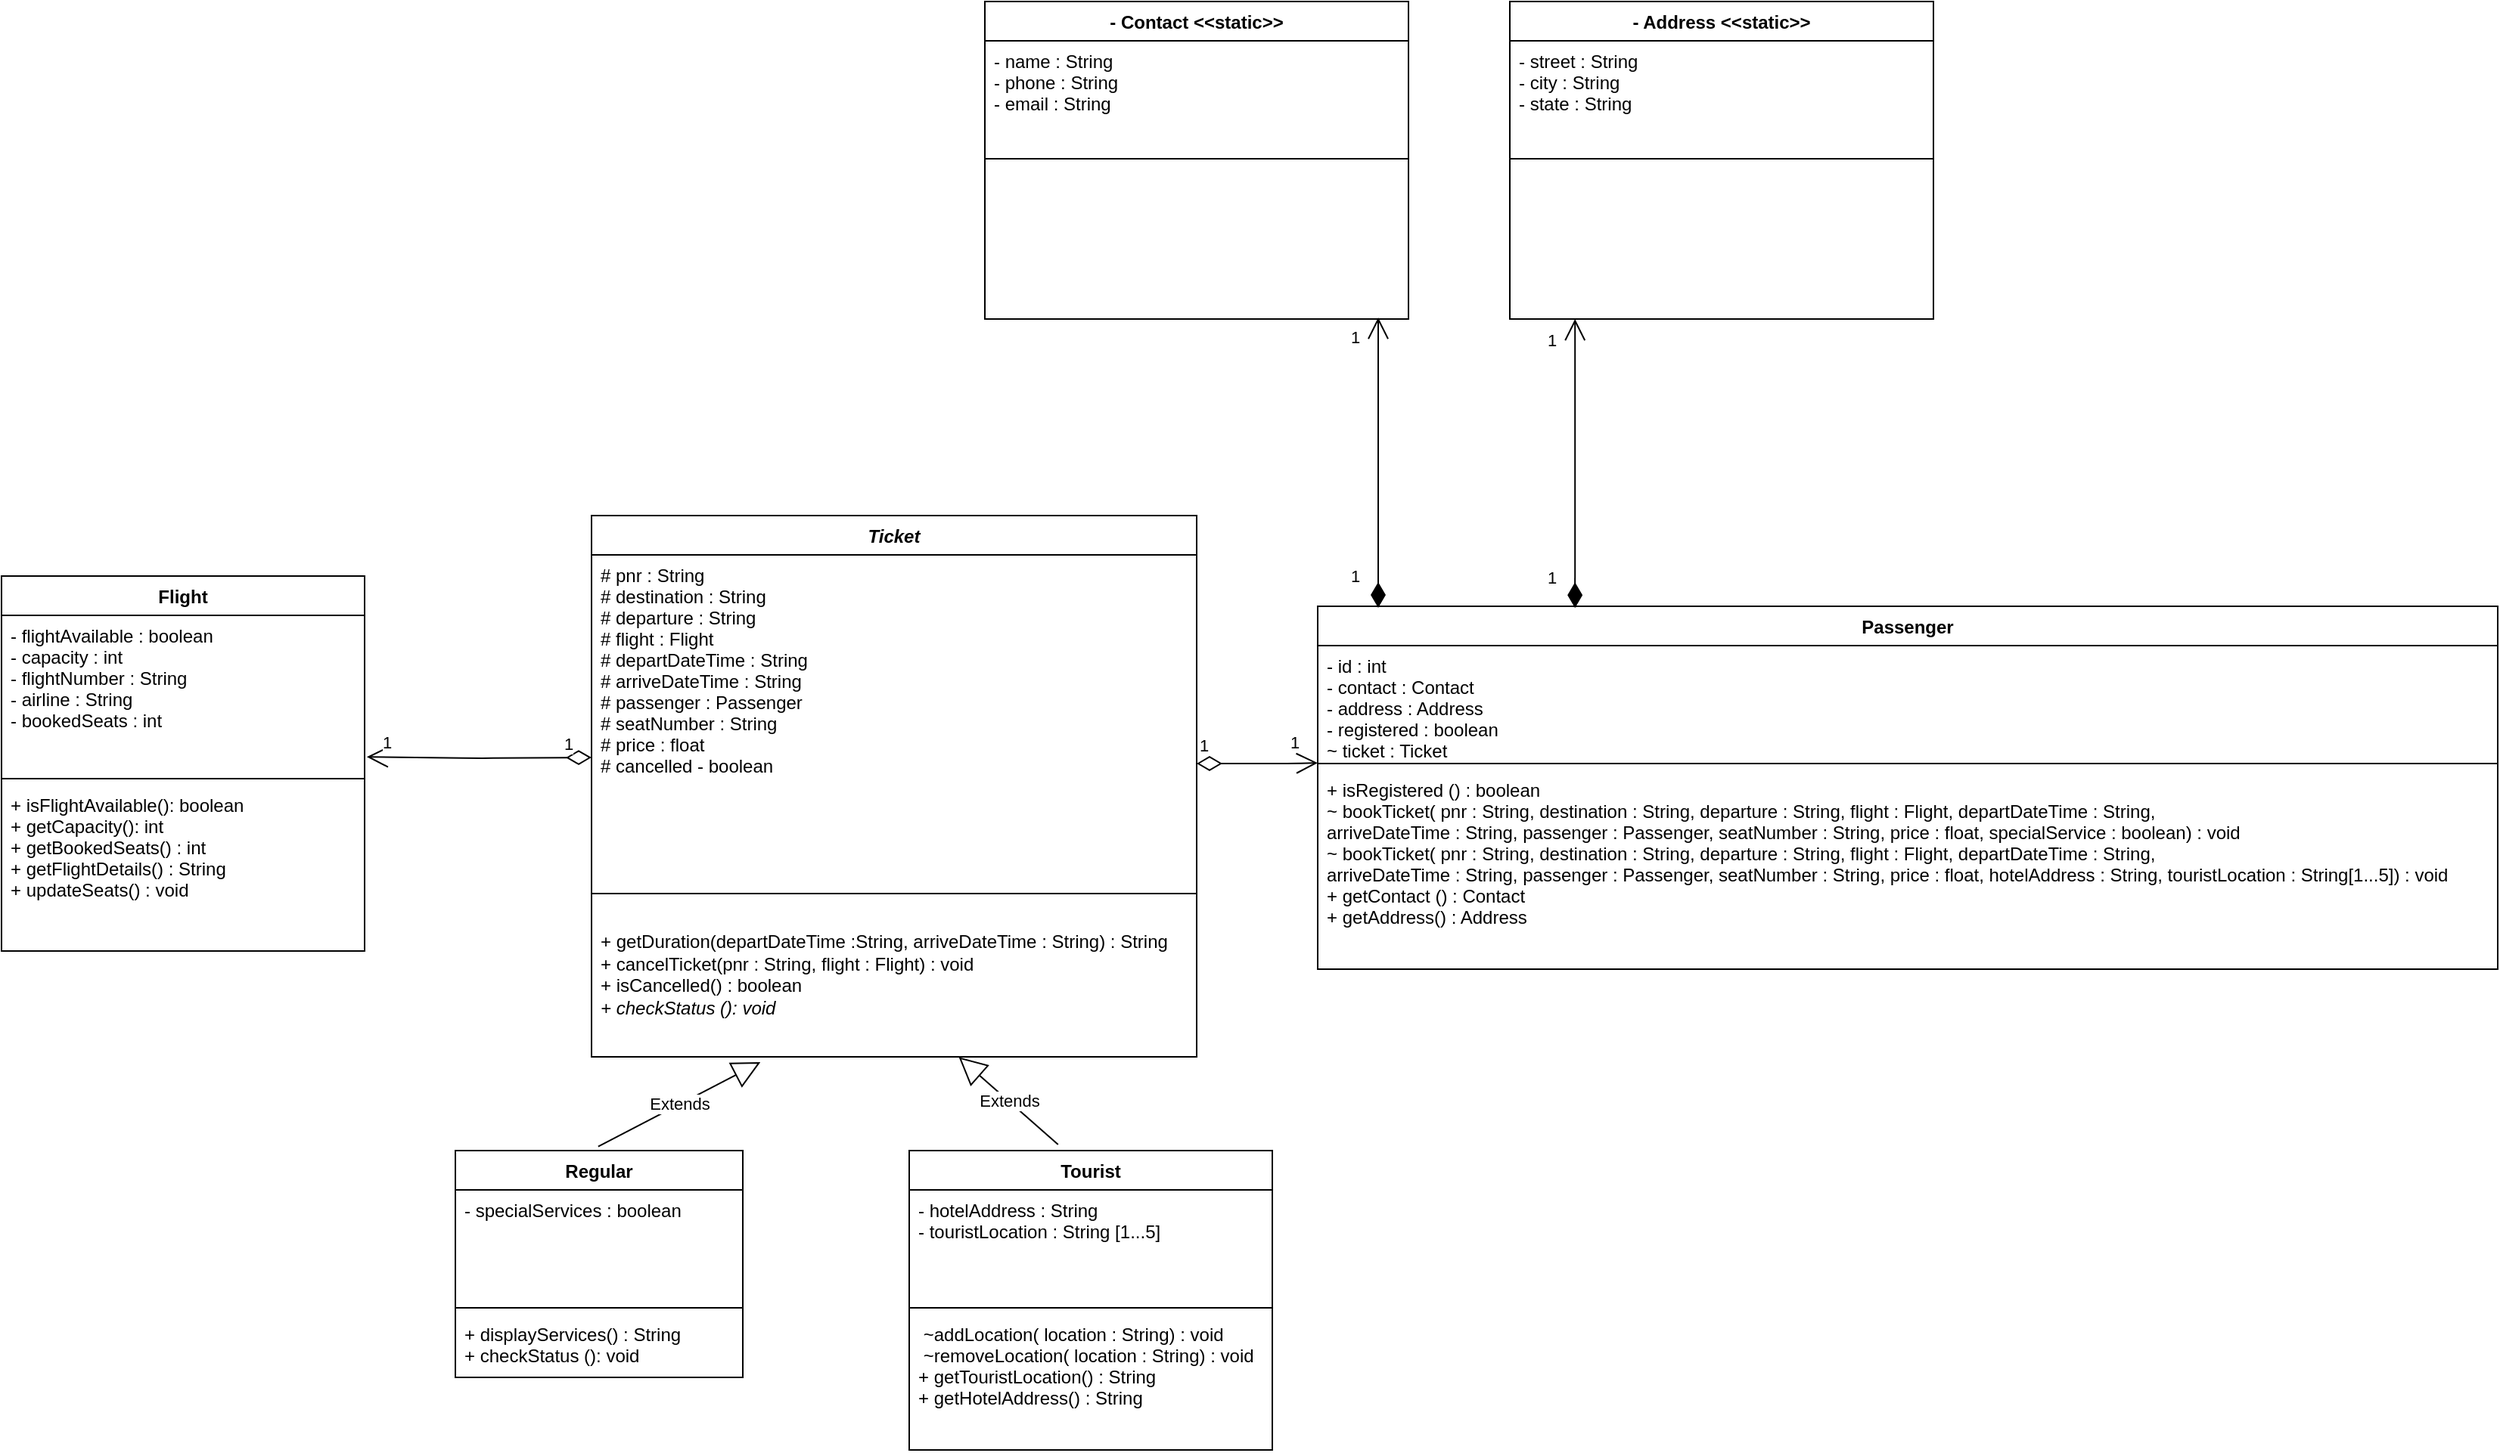 <mxfile version="14.6.13" type="device"><diagram id="ZOzMnLHkL213mvmrVxMB" name="Page-1"><mxGraphModel dx="2534" dy="2156" grid="1" gridSize="10" guides="1" tooltips="1" connect="1" arrows="1" fold="1" page="1" pageScale="1" pageWidth="827" pageHeight="1169" math="0" shadow="0"><root><mxCell id="0"/><mxCell id="1" parent="0"/><mxCell id="Yb7gYR3_Mwe4Zq__7tW3-1" value="Ticket" style="swimlane;fontStyle=3;align=center;verticalAlign=top;childLayout=stackLayout;horizontal=1;startSize=26;horizontalStack=0;resizeParent=1;resizeParentMax=0;resizeLast=0;collapsible=1;marginBottom=0;" parent="1" vertex="1"><mxGeometry x="220" y="270" width="400" height="358" as="geometry"/></mxCell><mxCell id="Yb7gYR3_Mwe4Zq__7tW3-2" value="# pnr : String&#10;# destination : String&#10;# departure : String&#10;# flight : Flight&#10;# departDateTime : String&#10;# arriveDateTime : String&#10;# passenger : Passenger&#10;# seatNumber : String&#10;# price : float&#10;# cancelled - boolean" style="text;strokeColor=none;fillColor=none;align=left;verticalAlign=top;spacingLeft=4;spacingRight=4;overflow=hidden;rotatable=0;points=[[0,0.5],[1,0.5]];portConstraint=eastwest;" parent="Yb7gYR3_Mwe4Zq__7tW3-1" vertex="1"><mxGeometry y="26" width="400" height="220" as="geometry"/></mxCell><mxCell id="Yb7gYR3_Mwe4Zq__7tW3-3" value="" style="line;strokeWidth=1;fillColor=none;align=left;verticalAlign=middle;spacingTop=-1;spacingLeft=3;spacingRight=3;rotatable=0;labelPosition=right;points=[];portConstraint=eastwest;" parent="Yb7gYR3_Mwe4Zq__7tW3-1" vertex="1"><mxGeometry y="246" width="400" height="8" as="geometry"/></mxCell><mxCell id="Yb7gYR3_Mwe4Zq__7tW3-4" value="&lt;br&gt;+ getDuration(departDateTime :String, arriveDateTime : String) : String&lt;br&gt;+ cancelTicket(pnr : String, flight : Flight) : void&amp;nbsp;&lt;br&gt;+ isCancelled() : boolean&lt;br&gt;&lt;i&gt;+ checkStatus (): void&lt;br&gt;&lt;/i&gt;" style="text;strokeColor=none;fillColor=none;align=left;verticalAlign=top;spacingLeft=4;spacingRight=4;overflow=hidden;rotatable=0;points=[[0,0.5],[1,0.5]];portConstraint=eastwest;fontStyle=0;html=1;" parent="Yb7gYR3_Mwe4Zq__7tW3-1" vertex="1"><mxGeometry y="254" width="400" height="104" as="geometry"/></mxCell><mxCell id="Yb7gYR3_Mwe4Zq__7tW3-5" value="Flight" style="swimlane;fontStyle=1;align=center;verticalAlign=top;childLayout=stackLayout;horizontal=1;startSize=26;horizontalStack=0;resizeParent=1;resizeParentMax=0;resizeLast=0;collapsible=1;marginBottom=0;" parent="1" vertex="1"><mxGeometry x="-170" y="310" width="240" height="248" as="geometry"/></mxCell><mxCell id="Yb7gYR3_Mwe4Zq__7tW3-6" value="- flightAvailable : boolean&#10;- capacity : int&#10;- flightNumber : String&#10;- airline : String&#10;- bookedSeats : int&#10;" style="text;strokeColor=none;fillColor=none;align=left;verticalAlign=top;spacingLeft=4;spacingRight=4;overflow=hidden;rotatable=0;points=[[0,0.5],[1,0.5]];portConstraint=eastwest;" parent="Yb7gYR3_Mwe4Zq__7tW3-5" vertex="1"><mxGeometry y="26" width="240" height="104" as="geometry"/></mxCell><mxCell id="Yb7gYR3_Mwe4Zq__7tW3-7" value="" style="line;strokeWidth=1;fillColor=none;align=left;verticalAlign=middle;spacingTop=-1;spacingLeft=3;spacingRight=3;rotatable=0;labelPosition=right;points=[];portConstraint=eastwest;" parent="Yb7gYR3_Mwe4Zq__7tW3-5" vertex="1"><mxGeometry y="130" width="240" height="8" as="geometry"/></mxCell><mxCell id="Yb7gYR3_Mwe4Zq__7tW3-8" value="+ isFlightAvailable(): boolean&#10;+ getCapacity(): int&#10;+ getBookedSeats() : int&#10;+ getFlightDetails() : String&#10;+ updateSeats() : void" style="text;strokeColor=none;fillColor=none;align=left;verticalAlign=top;spacingLeft=4;spacingRight=4;overflow=hidden;rotatable=0;points=[[0,0.5],[1,0.5]];portConstraint=eastwest;" parent="Yb7gYR3_Mwe4Zq__7tW3-5" vertex="1"><mxGeometry y="138" width="240" height="110" as="geometry"/></mxCell><mxCell id="Yb7gYR3_Mwe4Zq__7tW3-9" value="Passenger" style="swimlane;fontStyle=1;align=center;verticalAlign=top;childLayout=stackLayout;horizontal=1;startSize=26;horizontalStack=0;resizeParent=1;resizeParentMax=0;resizeLast=0;collapsible=1;marginBottom=0;" parent="1" vertex="1"><mxGeometry x="700" y="330" width="780" height="240" as="geometry"/></mxCell><mxCell id="Yb7gYR3_Mwe4Zq__7tW3-10" value="- id : int&#10;- contact : Contact&#10;- address : Address   &#10;- registered : boolean&#10;~ ticket : Ticket" style="text;strokeColor=none;fillColor=none;align=left;verticalAlign=top;spacingLeft=4;spacingRight=4;overflow=hidden;rotatable=0;points=[[0,0.5],[1,0.5]];portConstraint=eastwest;" parent="Yb7gYR3_Mwe4Zq__7tW3-9" vertex="1"><mxGeometry y="26" width="780" height="74" as="geometry"/></mxCell><mxCell id="Yb7gYR3_Mwe4Zq__7tW3-11" value="" style="line;strokeWidth=1;fillColor=none;align=left;verticalAlign=middle;spacingTop=-1;spacingLeft=3;spacingRight=3;rotatable=0;labelPosition=right;points=[];portConstraint=eastwest;" parent="Yb7gYR3_Mwe4Zq__7tW3-9" vertex="1"><mxGeometry y="100" width="780" height="8" as="geometry"/></mxCell><mxCell id="Yb7gYR3_Mwe4Zq__7tW3-12" value="+ isRegistered () : boolean&#10;~ bookTicket( pnr : String, destination : String, departure : String, flight : Flight, departDateTime : String, &#10;arriveDateTime : String, passenger : Passenger, seatNumber : String, price : float, specialService : boolean) : void&#10;~ bookTicket( pnr : String, destination : String, departure : String, flight : Flight, departDateTime : String,&#10;arriveDateTime : String, passenger : Passenger, seatNumber : String, price : float, hotelAddress : String, touristLocation : String[1...5]) : void&#10;+ getContact () : Contact&#10;+ getAddress() : Address&#10;" style="text;strokeColor=none;fillColor=none;align=left;verticalAlign=top;spacingLeft=4;spacingRight=4;overflow=hidden;rotatable=0;points=[[0,0.5],[1,0.5]];portConstraint=eastwest;" parent="Yb7gYR3_Mwe4Zq__7tW3-9" vertex="1"><mxGeometry y="108" width="780" height="132" as="geometry"/></mxCell><mxCell id="Yb7gYR3_Mwe4Zq__7tW3-13" value="Regular" style="swimlane;fontStyle=1;align=center;verticalAlign=top;childLayout=stackLayout;horizontal=1;startSize=26;horizontalStack=0;resizeParent=1;resizeParentMax=0;resizeLast=0;collapsible=1;marginBottom=0;" parent="1" vertex="1"><mxGeometry x="130" y="690" width="190" height="150" as="geometry"/></mxCell><mxCell id="Yb7gYR3_Mwe4Zq__7tW3-14" value="- specialServices : boolean" style="text;strokeColor=none;fillColor=none;align=left;verticalAlign=top;spacingLeft=4;spacingRight=4;overflow=hidden;rotatable=0;points=[[0,0.5],[1,0.5]];portConstraint=eastwest;" parent="Yb7gYR3_Mwe4Zq__7tW3-13" vertex="1"><mxGeometry y="26" width="190" height="74" as="geometry"/></mxCell><mxCell id="Yb7gYR3_Mwe4Zq__7tW3-15" value="" style="line;strokeWidth=1;fillColor=none;align=left;verticalAlign=middle;spacingTop=-1;spacingLeft=3;spacingRight=3;rotatable=0;labelPosition=right;points=[];portConstraint=eastwest;" parent="Yb7gYR3_Mwe4Zq__7tW3-13" vertex="1"><mxGeometry y="100" width="190" height="8" as="geometry"/></mxCell><mxCell id="Yb7gYR3_Mwe4Zq__7tW3-16" value="+ displayServices() : String&#10;+ checkStatus (): void " style="text;strokeColor=none;fillColor=none;align=left;verticalAlign=top;spacingLeft=4;spacingRight=4;overflow=hidden;rotatable=0;points=[[0,0.5],[1,0.5]];portConstraint=eastwest;" parent="Yb7gYR3_Mwe4Zq__7tW3-13" vertex="1"><mxGeometry y="108" width="190" height="42" as="geometry"/></mxCell><mxCell id="Yb7gYR3_Mwe4Zq__7tW3-17" value="Tourist" style="swimlane;fontStyle=1;align=center;verticalAlign=top;childLayout=stackLayout;horizontal=1;startSize=26;horizontalStack=0;resizeParent=1;resizeParentMax=0;resizeLast=0;collapsible=1;marginBottom=0;" parent="1" vertex="1"><mxGeometry x="430" y="690" width="240" height="198" as="geometry"/></mxCell><mxCell id="Yb7gYR3_Mwe4Zq__7tW3-18" value="- hotelAddress : String&#10;- touristLocation : String [1...5]&#10;" style="text;strokeColor=none;fillColor=none;align=left;verticalAlign=top;spacingLeft=4;spacingRight=4;overflow=hidden;rotatable=0;points=[[0,0.5],[1,0.5]];portConstraint=eastwest;" parent="Yb7gYR3_Mwe4Zq__7tW3-17" vertex="1"><mxGeometry y="26" width="240" height="74" as="geometry"/></mxCell><mxCell id="Yb7gYR3_Mwe4Zq__7tW3-19" value="" style="line;strokeWidth=1;fillColor=none;align=left;verticalAlign=middle;spacingTop=-1;spacingLeft=3;spacingRight=3;rotatable=0;labelPosition=right;points=[];portConstraint=eastwest;" parent="Yb7gYR3_Mwe4Zq__7tW3-17" vertex="1"><mxGeometry y="100" width="240" height="8" as="geometry"/></mxCell><mxCell id="Yb7gYR3_Mwe4Zq__7tW3-20" value=" ~addLocation( location : String) : void &#10; ~removeLocation( location : String) : void&#10;+ getTouristLocation() : String&#10;+ getHotelAddress() : String" style="text;strokeColor=none;fillColor=none;align=left;verticalAlign=top;spacingLeft=4;spacingRight=4;overflow=hidden;rotatable=0;points=[[0,0.5],[1,0.5]];portConstraint=eastwest;" parent="Yb7gYR3_Mwe4Zq__7tW3-17" vertex="1"><mxGeometry y="108" width="240" height="90" as="geometry"/></mxCell><mxCell id="Yb7gYR3_Mwe4Zq__7tW3-21" value="- Contact &lt;&lt;static&gt;&gt;" style="swimlane;fontStyle=1;align=center;verticalAlign=top;childLayout=stackLayout;horizontal=1;startSize=26;horizontalStack=0;resizeParent=1;resizeParentMax=0;resizeLast=0;collapsible=1;marginBottom=0;" parent="1" vertex="1"><mxGeometry x="480" y="-70" width="280" height="210" as="geometry"/></mxCell><mxCell id="Yb7gYR3_Mwe4Zq__7tW3-22" value="- name : String&#10;- phone : String&#10;- email : String&#10;" style="text;strokeColor=none;fillColor=none;align=left;verticalAlign=top;spacingLeft=4;spacingRight=4;overflow=hidden;rotatable=0;points=[[0,0.5],[1,0.5]];portConstraint=eastwest;" parent="Yb7gYR3_Mwe4Zq__7tW3-21" vertex="1"><mxGeometry y="26" width="280" height="74" as="geometry"/></mxCell><mxCell id="Yb7gYR3_Mwe4Zq__7tW3-23" value="" style="line;strokeWidth=1;fillColor=none;align=left;verticalAlign=middle;spacingTop=-1;spacingLeft=3;spacingRight=3;rotatable=0;labelPosition=right;points=[];portConstraint=eastwest;" parent="Yb7gYR3_Mwe4Zq__7tW3-21" vertex="1"><mxGeometry y="100" width="280" height="8" as="geometry"/></mxCell><mxCell id="Yb7gYR3_Mwe4Zq__7tW3-24" value="&#10;&#10;" style="text;strokeColor=none;fillColor=none;align=left;verticalAlign=top;spacingLeft=4;spacingRight=4;overflow=hidden;rotatable=0;points=[[0,0.5],[1,0.5]];portConstraint=eastwest;" parent="Yb7gYR3_Mwe4Zq__7tW3-21" vertex="1"><mxGeometry y="108" width="280" height="102" as="geometry"/></mxCell><mxCell id="Yb7gYR3_Mwe4Zq__7tW3-25" value="- Address &lt;&lt;static&gt;&gt;" style="swimlane;fontStyle=1;align=center;verticalAlign=top;childLayout=stackLayout;horizontal=1;startSize=26;horizontalStack=0;resizeParent=1;resizeParentMax=0;resizeLast=0;collapsible=1;marginBottom=0;" parent="1" vertex="1"><mxGeometry x="827" y="-70" width="280" height="210" as="geometry"/></mxCell><mxCell id="Yb7gYR3_Mwe4Zq__7tW3-26" value="- street : String&#10;- city : String&#10;- state : String&#10;" style="text;strokeColor=none;fillColor=none;align=left;verticalAlign=top;spacingLeft=4;spacingRight=4;overflow=hidden;rotatable=0;points=[[0,0.5],[1,0.5]];portConstraint=eastwest;" parent="Yb7gYR3_Mwe4Zq__7tW3-25" vertex="1"><mxGeometry y="26" width="280" height="74" as="geometry"/></mxCell><mxCell id="Yb7gYR3_Mwe4Zq__7tW3-27" value="" style="line;strokeWidth=1;fillColor=none;align=left;verticalAlign=middle;spacingTop=-1;spacingLeft=3;spacingRight=3;rotatable=0;labelPosition=right;points=[];portConstraint=eastwest;" parent="Yb7gYR3_Mwe4Zq__7tW3-25" vertex="1"><mxGeometry y="100" width="280" height="8" as="geometry"/></mxCell><mxCell id="Yb7gYR3_Mwe4Zq__7tW3-28" value="&#10;&#10;" style="text;strokeColor=none;fillColor=none;align=left;verticalAlign=top;spacingLeft=4;spacingRight=4;overflow=hidden;rotatable=0;points=[[0,0.5],[1,0.5]];portConstraint=eastwest;" parent="Yb7gYR3_Mwe4Zq__7tW3-25" vertex="1"><mxGeometry y="108" width="280" height="102" as="geometry"/></mxCell><mxCell id="Yb7gYR3_Mwe4Zq__7tW3-30" value="Extends" style="endArrow=block;endSize=16;endFill=0;html=1;exitX=0.497;exitY=-0.018;exitDx=0;exitDy=0;exitPerimeter=0;entryX=0.279;entryY=1.034;entryDx=0;entryDy=0;entryPerimeter=0;" parent="1" source="Yb7gYR3_Mwe4Zq__7tW3-13" target="Yb7gYR3_Mwe4Zq__7tW3-4" edge="1"><mxGeometry width="160" relative="1" as="geometry"><mxPoint x="350" y="680" as="sourcePoint"/><mxPoint x="310" y="630" as="targetPoint"/></mxGeometry></mxCell><mxCell id="Yb7gYR3_Mwe4Zq__7tW3-31" value="Extends" style="endArrow=block;endSize=16;endFill=0;html=1;exitX=0.41;exitY=-0.02;exitDx=0;exitDy=0;exitPerimeter=0;entryX=0.607;entryY=1.002;entryDx=0;entryDy=0;entryPerimeter=0;" parent="1" source="Yb7gYR3_Mwe4Zq__7tW3-17" target="Yb7gYR3_Mwe4Zq__7tW3-4" edge="1"><mxGeometry width="160" relative="1" as="geometry"><mxPoint x="219.52" y="696.04" as="sourcePoint"/><mxPoint x="324.86" y="641.536" as="targetPoint"/></mxGeometry></mxCell><mxCell id="Yb7gYR3_Mwe4Zq__7tW3-37" value="" style="group" parent="1" vertex="1" connectable="0"><mxGeometry x="850" y="140" width="30" height="30" as="geometry"/></mxCell><mxCell id="Yb7gYR3_Mwe4Zq__7tW3-33" value="1" style="endArrow=open;html=1;endSize=12;startArrow=diamondThin;startSize=14;startFill=1;edgeStyle=orthogonalEdgeStyle;align=left;verticalAlign=bottom;jumpStyle=none;exitX=0.167;exitY=0.011;exitDx=0;exitDy=0;exitPerimeter=0;" parent="Yb7gYR3_Mwe4Zq__7tW3-37" edge="1"><mxGeometry x="-0.884" y="20" relative="1" as="geometry"><mxPoint x="20.08" y="191.068" as="sourcePoint"/><mxPoint x="20" as="targetPoint"/><Array as="points"><mxPoint x="20"/></Array><mxPoint as="offset"/></mxGeometry></mxCell><mxCell id="Yb7gYR3_Mwe4Zq__7tW3-36" value="&lt;span style=&quot;color: rgb(0, 0, 0); font-family: helvetica; font-size: 11px; font-style: normal; font-weight: 400; letter-spacing: normal; text-align: left; text-indent: 0px; text-transform: none; word-spacing: 0px; background-color: rgb(255, 255, 255); display: inline; float: none;&quot;&gt;1&lt;/span&gt;" style="text;whiteSpace=wrap;html=1;" parent="Yb7gYR3_Mwe4Zq__7tW3-37" vertex="1"><mxGeometry width="30" height="30" as="geometry"/></mxCell><mxCell id="Yb7gYR3_Mwe4Zq__7tW3-38" value="" style="group" parent="1" vertex="1" connectable="0"><mxGeometry x="720" y="138" width="30" height="30" as="geometry"/></mxCell><mxCell id="Yb7gYR3_Mwe4Zq__7tW3-32" value="1" style="endArrow=open;html=1;endSize=12;startArrow=diamondThin;startSize=14;startFill=1;edgeStyle=orthogonalEdgeStyle;align=left;verticalAlign=bottom;jumpStyle=none;" parent="Yb7gYR3_Mwe4Zq__7tW3-38" edge="1"><mxGeometry x="-0.874" y="20" relative="1" as="geometry"><mxPoint x="20" y="193" as="sourcePoint"/><mxPoint x="20" y="1" as="targetPoint"/><Array as="points"><mxPoint x="20" y="193"/></Array><mxPoint as="offset"/></mxGeometry></mxCell><mxCell id="Yb7gYR3_Mwe4Zq__7tW3-35" value="&lt;span style=&quot;color: rgb(0, 0, 0); font-family: helvetica; font-size: 11px; font-style: normal; font-weight: 400; letter-spacing: normal; text-align: left; text-indent: 0px; text-transform: none; word-spacing: 0px; background-color: rgb(255, 255, 255); display: inline; float: none;&quot;&gt;1&lt;/span&gt;" style="text;whiteSpace=wrap;html=1;" parent="Yb7gYR3_Mwe4Zq__7tW3-38" vertex="1"><mxGeometry width="30" height="30" as="geometry"/></mxCell><mxCell id="Yb7gYR3_Mwe4Zq__7tW3-44" value="" style="group" parent="1" vertex="1" connectable="0"><mxGeometry x="80" y="406" width="140" height="30" as="geometry"/></mxCell><mxCell id="Yb7gYR3_Mwe4Zq__7tW3-42" value="1" style="endArrow=open;html=1;endSize=12;startArrow=diamondThin;startSize=14;startFill=0;edgeStyle=orthogonalEdgeStyle;align=left;verticalAlign=bottom;entryX=1.006;entryY=0.9;entryDx=0;entryDy=0;entryPerimeter=0;" parent="Yb7gYR3_Mwe4Zq__7tW3-44" target="Yb7gYR3_Mwe4Zq__7tW3-6" edge="1"><mxGeometry x="-0.732" relative="1" as="geometry"><mxPoint x="140" y="24" as="sourcePoint"/><mxPoint x="180" y="64" as="targetPoint"/><mxPoint as="offset"/></mxGeometry></mxCell><mxCell id="Yb7gYR3_Mwe4Zq__7tW3-43" value="&lt;span style=&quot;color: rgb(0, 0, 0); font-family: helvetica; font-size: 11px; font-style: normal; font-weight: 400; letter-spacing: normal; text-align: left; text-indent: 0px; text-transform: none; word-spacing: 0px; background-color: rgb(255, 255, 255); display: inline; float: none;&quot;&gt;1&lt;/span&gt;" style="text;whiteSpace=wrap;html=1;" parent="Yb7gYR3_Mwe4Zq__7tW3-44" vertex="1"><mxGeometry width="30" height="30" as="geometry"/></mxCell><mxCell id="Yb7gYR3_Mwe4Zq__7tW3-47" value="&lt;span style=&quot;color: rgb(0, 0, 0); font-family: helvetica; font-size: 11px; font-style: normal; font-weight: 400; letter-spacing: normal; text-align: left; text-indent: 0px; text-transform: none; word-spacing: 0px; background-color: rgb(255, 255, 255); display: inline; float: none;&quot;&gt;1&lt;/span&gt;" style="text;whiteSpace=wrap;html=1;" parent="1" vertex="1"><mxGeometry x="680" y="406" width="30" height="30" as="geometry"/></mxCell><mxCell id="Yb7gYR3_Mwe4Zq__7tW3-49" value="1" style="endArrow=open;html=1;endSize=12;startArrow=diamondThin;startSize=14;startFill=0;edgeStyle=orthogonalEdgeStyle;align=left;verticalAlign=bottom;" parent="1" edge="1"><mxGeometry x="-1" y="3" relative="1" as="geometry"><mxPoint x="620" y="434" as="sourcePoint"/><mxPoint x="700" y="433.58" as="targetPoint"/><Array as="points"><mxPoint x="680" y="433.58"/><mxPoint x="680" y="433.58"/></Array></mxGeometry></mxCell></root></mxGraphModel></diagram></mxfile>